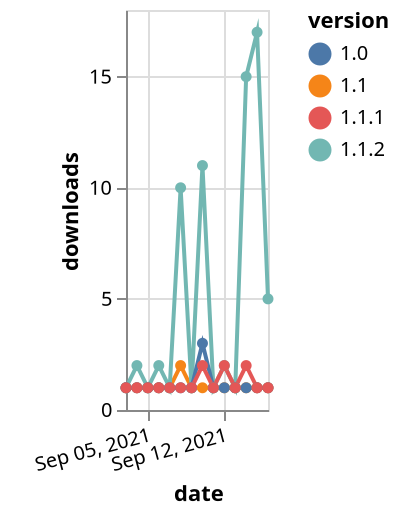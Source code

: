 {"$schema": "https://vega.github.io/schema/vega-lite/v5.json", "description": "A simple bar chart with embedded data.", "data": {"values": [{"date": "2021-09-03", "total": 215, "delta": 1, "version": "1.1"}, {"date": "2021-09-04", "total": 216, "delta": 1, "version": "1.1"}, {"date": "2021-09-05", "total": 217, "delta": 1, "version": "1.1"}, {"date": "2021-09-06", "total": 218, "delta": 1, "version": "1.1"}, {"date": "2021-09-07", "total": 219, "delta": 1, "version": "1.1"}, {"date": "2021-09-08", "total": 221, "delta": 2, "version": "1.1"}, {"date": "2021-09-09", "total": 222, "delta": 1, "version": "1.1"}, {"date": "2021-09-10", "total": 223, "delta": 1, "version": "1.1"}, {"date": "2021-09-11", "total": 224, "delta": 1, "version": "1.1"}, {"date": "2021-09-12", "total": 225, "delta": 1, "version": "1.1"}, {"date": "2021-09-13", "total": 226, "delta": 1, "version": "1.1"}, {"date": "2021-09-14", "total": 227, "delta": 1, "version": "1.1"}, {"date": "2021-09-15", "total": 228, "delta": 1, "version": "1.1"}, {"date": "2021-09-16", "total": 229, "delta": 1, "version": "1.1"}, {"date": "2021-09-03", "total": 1848, "delta": 1, "version": "1.1.2"}, {"date": "2021-09-04", "total": 1850, "delta": 2, "version": "1.1.2"}, {"date": "2021-09-05", "total": 1851, "delta": 1, "version": "1.1.2"}, {"date": "2021-09-06", "total": 1853, "delta": 2, "version": "1.1.2"}, {"date": "2021-09-07", "total": 1854, "delta": 1, "version": "1.1.2"}, {"date": "2021-09-08", "total": 1864, "delta": 10, "version": "1.1.2"}, {"date": "2021-09-09", "total": 1865, "delta": 1, "version": "1.1.2"}, {"date": "2021-09-10", "total": 1876, "delta": 11, "version": "1.1.2"}, {"date": "2021-09-11", "total": 1877, "delta": 1, "version": "1.1.2"}, {"date": "2021-09-12", "total": 1879, "delta": 2, "version": "1.1.2"}, {"date": "2021-09-13", "total": 1880, "delta": 1, "version": "1.1.2"}, {"date": "2021-09-14", "total": 1895, "delta": 15, "version": "1.1.2"}, {"date": "2021-09-15", "total": 1912, "delta": 17, "version": "1.1.2"}, {"date": "2021-09-16", "total": 1917, "delta": 5, "version": "1.1.2"}, {"date": "2021-09-03", "total": 253, "delta": 1, "version": "1.0"}, {"date": "2021-09-04", "total": 254, "delta": 1, "version": "1.0"}, {"date": "2021-09-05", "total": 255, "delta": 1, "version": "1.0"}, {"date": "2021-09-06", "total": 256, "delta": 1, "version": "1.0"}, {"date": "2021-09-07", "total": 257, "delta": 1, "version": "1.0"}, {"date": "2021-09-08", "total": 258, "delta": 1, "version": "1.0"}, {"date": "2021-09-09", "total": 259, "delta": 1, "version": "1.0"}, {"date": "2021-09-10", "total": 262, "delta": 3, "version": "1.0"}, {"date": "2021-09-11", "total": 263, "delta": 1, "version": "1.0"}, {"date": "2021-09-12", "total": 264, "delta": 1, "version": "1.0"}, {"date": "2021-09-13", "total": 265, "delta": 1, "version": "1.0"}, {"date": "2021-09-14", "total": 266, "delta": 1, "version": "1.0"}, {"date": "2021-09-15", "total": 267, "delta": 1, "version": "1.0"}, {"date": "2021-09-16", "total": 268, "delta": 1, "version": "1.0"}, {"date": "2021-09-03", "total": 1440, "delta": 1, "version": "1.1.1"}, {"date": "2021-09-04", "total": 1441, "delta": 1, "version": "1.1.1"}, {"date": "2021-09-05", "total": 1442, "delta": 1, "version": "1.1.1"}, {"date": "2021-09-06", "total": 1443, "delta": 1, "version": "1.1.1"}, {"date": "2021-09-07", "total": 1444, "delta": 1, "version": "1.1.1"}, {"date": "2021-09-08", "total": 1445, "delta": 1, "version": "1.1.1"}, {"date": "2021-09-09", "total": 1446, "delta": 1, "version": "1.1.1"}, {"date": "2021-09-10", "total": 1448, "delta": 2, "version": "1.1.1"}, {"date": "2021-09-11", "total": 1449, "delta": 1, "version": "1.1.1"}, {"date": "2021-09-12", "total": 1451, "delta": 2, "version": "1.1.1"}, {"date": "2021-09-13", "total": 1452, "delta": 1, "version": "1.1.1"}, {"date": "2021-09-14", "total": 1454, "delta": 2, "version": "1.1.1"}, {"date": "2021-09-15", "total": 1455, "delta": 1, "version": "1.1.1"}, {"date": "2021-09-16", "total": 1456, "delta": 1, "version": "1.1.1"}]}, "width": "container", "mark": {"type": "line", "point": {"filled": true}}, "encoding": {"x": {"field": "date", "type": "temporal", "timeUnit": "yearmonthdate", "title": "date", "axis": {"labelAngle": -15}}, "y": {"field": "delta", "type": "quantitative", "title": "downloads"}, "color": {"field": "version", "type": "nominal"}, "tooltip": {"field": "delta"}}}